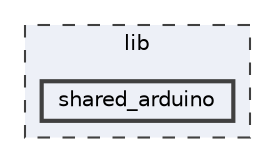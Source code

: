 digraph "lib/shared_arduino"
{
 // LATEX_PDF_SIZE
  bgcolor="transparent";
  edge [fontname=Helvetica,fontsize=10,labelfontname=Helvetica,labelfontsize=10];
  node [fontname=Helvetica,fontsize=10,shape=box,height=0.2,width=0.4];
  compound=true
  subgraph clusterdir_97aefd0d527b934f1d99a682da8fe6a9 {
    graph [ bgcolor="#edf0f7", pencolor="grey25", label="lib", fontname=Helvetica,fontsize=10 style="filled,dashed", URL="dir_97aefd0d527b934f1d99a682da8fe6a9.html",tooltip=""]
  dir_19eb3e61e9579ac8c7499c37c58484bd [label="shared_arduino", fillcolor="#edf0f7", color="grey25", style="filled,bold", URL="dir_19eb3e61e9579ac8c7499c37c58484bd.html",tooltip=""];
  }
}

